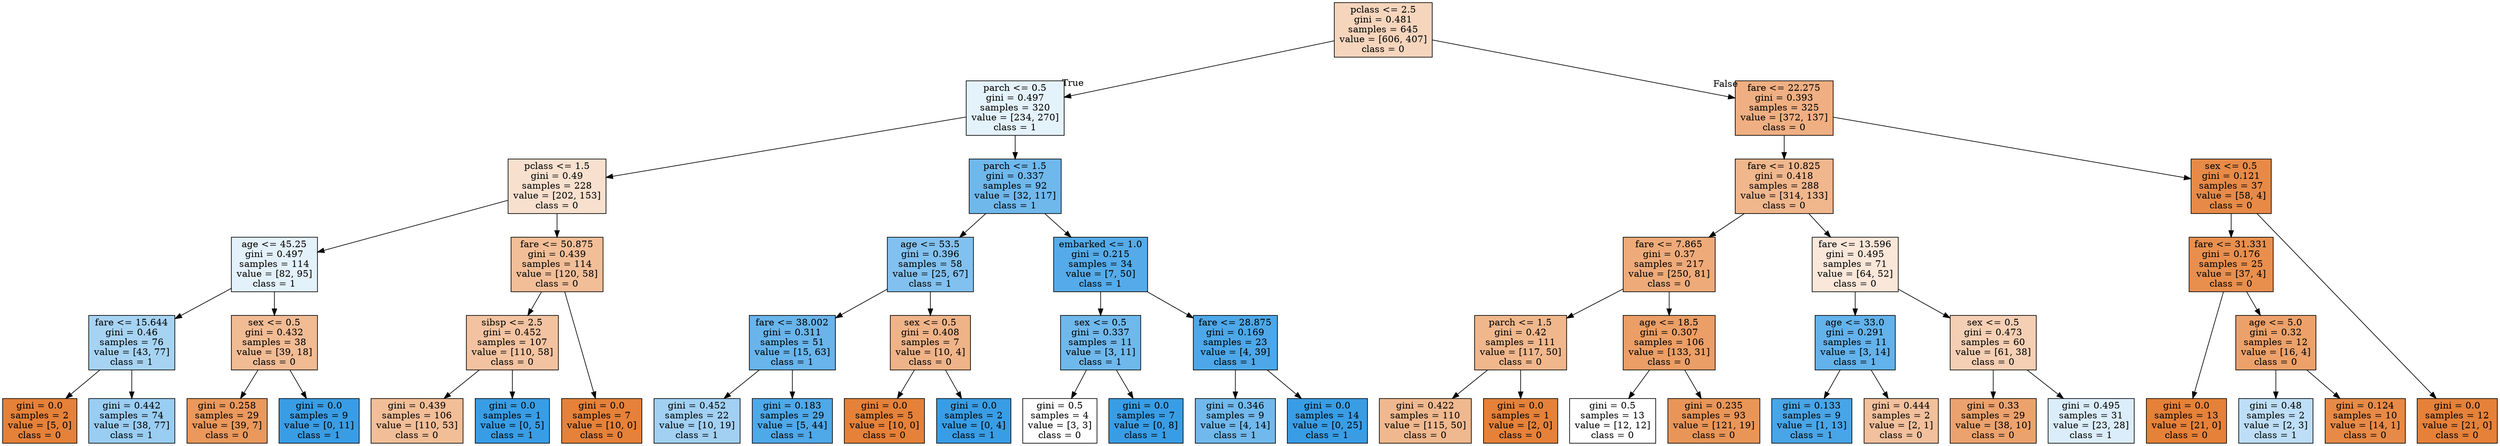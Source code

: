 digraph Tree {
node [shape=box, style="filled", color="black"] ;
graph [ranksep=equally, splines=polyline] ;
0 [label="pclass <= 2.5\ngini = 0.481\nsamples = 645\nvalue = [606, 407]\nclass = 0", fillcolor="#e5813954"] ;
1 [label="parch <= 0.5\ngini = 0.497\nsamples = 320\nvalue = [234, 270]\nclass = 1", fillcolor="#399de522"] ;
0 -> 1 [labeldistance=2.5, labelangle=45, headlabel="True"] ;
2 [label="pclass <= 1.5\ngini = 0.49\nsamples = 228\nvalue = [202, 153]\nclass = 0", fillcolor="#e581393e"] ;
1 -> 2 ;
3 [label="age <= 45.25\ngini = 0.497\nsamples = 114\nvalue = [82, 95]\nclass = 1", fillcolor="#399de523"] ;
2 -> 3 ;
4 [label="fare <= 15.644\ngini = 0.46\nsamples = 76\nvalue = [43, 77]\nclass = 1", fillcolor="#399de571"] ;
3 -> 4 ;
5 [label="gini = 0.0\nsamples = 2\nvalue = [5, 0]\nclass = 0", fillcolor="#e58139ff"] ;
4 -> 5 ;
6 [label="gini = 0.442\nsamples = 74\nvalue = [38, 77]\nclass = 1", fillcolor="#399de581"] ;
4 -> 6 ;
7 [label="sex <= 0.5\ngini = 0.432\nsamples = 38\nvalue = [39, 18]\nclass = 0", fillcolor="#e5813989"] ;
3 -> 7 ;
8 [label="gini = 0.258\nsamples = 29\nvalue = [39, 7]\nclass = 0", fillcolor="#e58139d1"] ;
7 -> 8 ;
9 [label="gini = 0.0\nsamples = 9\nvalue = [0, 11]\nclass = 1", fillcolor="#399de5ff"] ;
7 -> 9 ;
10 [label="fare <= 50.875\ngini = 0.439\nsamples = 114\nvalue = [120, 58]\nclass = 0", fillcolor="#e5813984"] ;
2 -> 10 ;
11 [label="sibsp <= 2.5\ngini = 0.452\nsamples = 107\nvalue = [110, 58]\nclass = 0", fillcolor="#e5813979"] ;
10 -> 11 ;
12 [label="gini = 0.439\nsamples = 106\nvalue = [110, 53]\nclass = 0", fillcolor="#e5813984"] ;
11 -> 12 ;
13 [label="gini = 0.0\nsamples = 1\nvalue = [0, 5]\nclass = 1", fillcolor="#399de5ff"] ;
11 -> 13 ;
14 [label="gini = 0.0\nsamples = 7\nvalue = [10, 0]\nclass = 0", fillcolor="#e58139ff"] ;
10 -> 14 ;
15 [label="parch <= 1.5\ngini = 0.337\nsamples = 92\nvalue = [32, 117]\nclass = 1", fillcolor="#399de5b9"] ;
1 -> 15 ;
16 [label="age <= 53.5\ngini = 0.396\nsamples = 58\nvalue = [25, 67]\nclass = 1", fillcolor="#399de5a0"] ;
15 -> 16 ;
17 [label="fare <= 38.002\ngini = 0.311\nsamples = 51\nvalue = [15, 63]\nclass = 1", fillcolor="#399de5c2"] ;
16 -> 17 ;
18 [label="gini = 0.452\nsamples = 22\nvalue = [10, 19]\nclass = 1", fillcolor="#399de579"] ;
17 -> 18 ;
19 [label="gini = 0.183\nsamples = 29\nvalue = [5, 44]\nclass = 1", fillcolor="#399de5e2"] ;
17 -> 19 ;
20 [label="sex <= 0.5\ngini = 0.408\nsamples = 7\nvalue = [10, 4]\nclass = 0", fillcolor="#e5813999"] ;
16 -> 20 ;
21 [label="gini = 0.0\nsamples = 5\nvalue = [10, 0]\nclass = 0", fillcolor="#e58139ff"] ;
20 -> 21 ;
22 [label="gini = 0.0\nsamples = 2\nvalue = [0, 4]\nclass = 1", fillcolor="#399de5ff"] ;
20 -> 22 ;
23 [label="embarked <= 1.0\ngini = 0.215\nsamples = 34\nvalue = [7, 50]\nclass = 1", fillcolor="#399de5db"] ;
15 -> 23 ;
24 [label="sex <= 0.5\ngini = 0.337\nsamples = 11\nvalue = [3, 11]\nclass = 1", fillcolor="#399de5b9"] ;
23 -> 24 ;
25 [label="gini = 0.5\nsamples = 4\nvalue = [3, 3]\nclass = 0", fillcolor="#e5813900"] ;
24 -> 25 ;
26 [label="gini = 0.0\nsamples = 7\nvalue = [0, 8]\nclass = 1", fillcolor="#399de5ff"] ;
24 -> 26 ;
27 [label="fare <= 28.875\ngini = 0.169\nsamples = 23\nvalue = [4, 39]\nclass = 1", fillcolor="#399de5e5"] ;
23 -> 27 ;
28 [label="gini = 0.346\nsamples = 9\nvalue = [4, 14]\nclass = 1", fillcolor="#399de5b6"] ;
27 -> 28 ;
29 [label="gini = 0.0\nsamples = 14\nvalue = [0, 25]\nclass = 1", fillcolor="#399de5ff"] ;
27 -> 29 ;
30 [label="fare <= 22.275\ngini = 0.393\nsamples = 325\nvalue = [372, 137]\nclass = 0", fillcolor="#e58139a1"] ;
0 -> 30 [labeldistance=2.5, labelangle=-45, headlabel="False"] ;
31 [label="fare <= 10.825\ngini = 0.418\nsamples = 288\nvalue = [314, 133]\nclass = 0", fillcolor="#e5813993"] ;
30 -> 31 ;
32 [label="fare <= 7.865\ngini = 0.37\nsamples = 217\nvalue = [250, 81]\nclass = 0", fillcolor="#e58139ac"] ;
31 -> 32 ;
33 [label="parch <= 1.5\ngini = 0.42\nsamples = 111\nvalue = [117, 50]\nclass = 0", fillcolor="#e5813992"] ;
32 -> 33 ;
34 [label="gini = 0.422\nsamples = 110\nvalue = [115, 50]\nclass = 0", fillcolor="#e5813990"] ;
33 -> 34 ;
35 [label="gini = 0.0\nsamples = 1\nvalue = [2, 0]\nclass = 0", fillcolor="#e58139ff"] ;
33 -> 35 ;
36 [label="age <= 18.5\ngini = 0.307\nsamples = 106\nvalue = [133, 31]\nclass = 0", fillcolor="#e58139c4"] ;
32 -> 36 ;
37 [label="gini = 0.5\nsamples = 13\nvalue = [12, 12]\nclass = 0", fillcolor="#e5813900"] ;
36 -> 37 ;
38 [label="gini = 0.235\nsamples = 93\nvalue = [121, 19]\nclass = 0", fillcolor="#e58139d7"] ;
36 -> 38 ;
39 [label="fare <= 13.596\ngini = 0.495\nsamples = 71\nvalue = [64, 52]\nclass = 0", fillcolor="#e5813930"] ;
31 -> 39 ;
40 [label="age <= 33.0\ngini = 0.291\nsamples = 11\nvalue = [3, 14]\nclass = 1", fillcolor="#399de5c8"] ;
39 -> 40 ;
41 [label="gini = 0.133\nsamples = 9\nvalue = [1, 13]\nclass = 1", fillcolor="#399de5eb"] ;
40 -> 41 ;
42 [label="gini = 0.444\nsamples = 2\nvalue = [2, 1]\nclass = 0", fillcolor="#e581397f"] ;
40 -> 42 ;
43 [label="sex <= 0.5\ngini = 0.473\nsamples = 60\nvalue = [61, 38]\nclass = 0", fillcolor="#e5813960"] ;
39 -> 43 ;
44 [label="gini = 0.33\nsamples = 29\nvalue = [38, 10]\nclass = 0", fillcolor="#e58139bc"] ;
43 -> 44 ;
45 [label="gini = 0.495\nsamples = 31\nvalue = [23, 28]\nclass = 1", fillcolor="#399de52e"] ;
43 -> 45 ;
46 [label="sex <= 0.5\ngini = 0.121\nsamples = 37\nvalue = [58, 4]\nclass = 0", fillcolor="#e58139ed"] ;
30 -> 46 ;
47 [label="fare <= 31.331\ngini = 0.176\nsamples = 25\nvalue = [37, 4]\nclass = 0", fillcolor="#e58139e3"] ;
46 -> 47 ;
48 [label="gini = 0.0\nsamples = 13\nvalue = [21, 0]\nclass = 0", fillcolor="#e58139ff"] ;
47 -> 48 ;
49 [label="age <= 5.0\ngini = 0.32\nsamples = 12\nvalue = [16, 4]\nclass = 0", fillcolor="#e58139bf"] ;
47 -> 49 ;
50 [label="gini = 0.48\nsamples = 2\nvalue = [2, 3]\nclass = 1", fillcolor="#399de555"] ;
49 -> 50 ;
51 [label="gini = 0.124\nsamples = 10\nvalue = [14, 1]\nclass = 0", fillcolor="#e58139ed"] ;
49 -> 51 ;
52 [label="gini = 0.0\nsamples = 12\nvalue = [21, 0]\nclass = 0", fillcolor="#e58139ff"] ;
46 -> 52 ;
{rank=same ; 0} ;
{rank=same ; 1; 30} ;
{rank=same ; 2; 15; 31; 46} ;
{rank=same ; 3; 10; 16; 23; 32; 39; 47} ;
{rank=same ; 4; 7; 11; 17; 20; 24; 27; 33; 36; 40; 43; 49} ;
{rank=same ; 5; 6; 8; 9; 12; 13; 14; 18; 19; 21; 22; 25; 26; 28; 29; 34; 35; 37; 38; 41; 42; 44; 45; 48; 50; 51; 52} ;
}